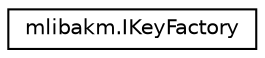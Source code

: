 digraph "Graphical Class Hierarchy"
{
 // LATEX_PDF_SIZE
  edge [fontname="Helvetica",fontsize="10",labelfontname="Helvetica",labelfontsize="10"];
  node [fontname="Helvetica",fontsize="10",shape=record];
  rankdir="LR";
  Node0 [label="mlibakm.IKeyFactory",height=0.2,width=0.4,color="black", fillcolor="white", style="filled",URL="$interfacemlibakm_1_1_i_key_factory.html",tooltip=" "];
}
